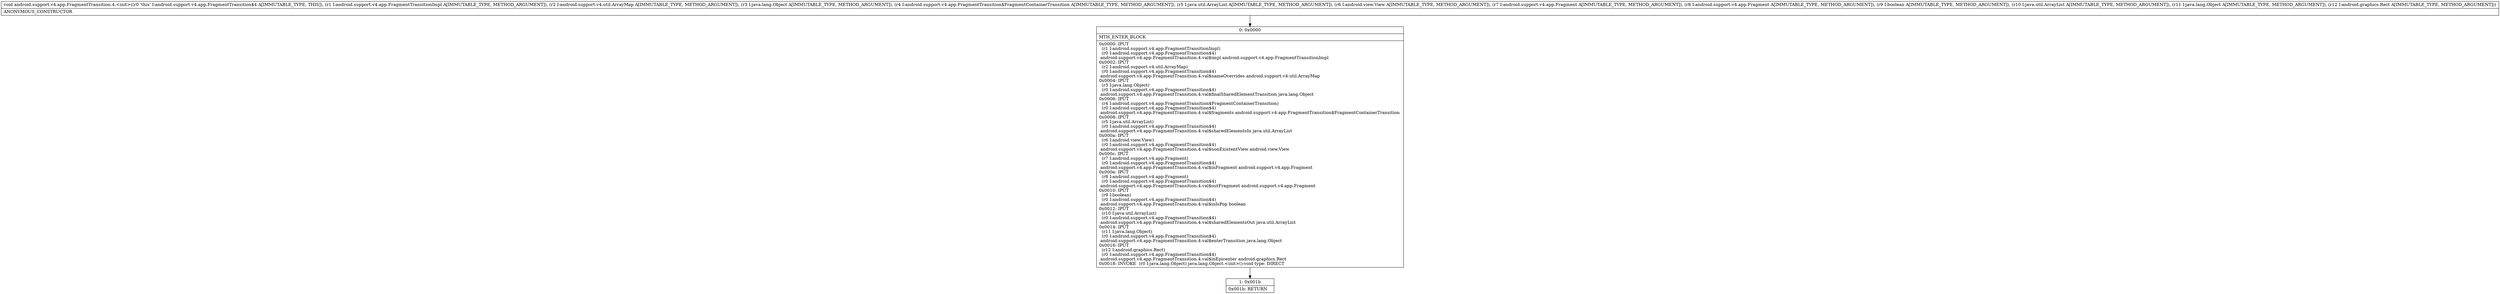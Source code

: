 digraph "CFG forandroid.support.v4.app.FragmentTransition.4.\<init\>(Landroid\/support\/v4\/app\/FragmentTransitionImpl;Landroid\/support\/v4\/util\/ArrayMap;Ljava\/lang\/Object;Landroid\/support\/v4\/app\/FragmentTransition$FragmentContainerTransition;Ljava\/util\/ArrayList;Landroid\/view\/View;Landroid\/support\/v4\/app\/Fragment;Landroid\/support\/v4\/app\/Fragment;ZLjava\/util\/ArrayList;Ljava\/lang\/Object;Landroid\/graphics\/Rect;)V" {
Node_0 [shape=record,label="{0\:\ 0x0000|MTH_ENTER_BLOCK\l|0x0000: IPUT  \l  (r1 I:android.support.v4.app.FragmentTransitionImpl)\l  (r0 I:android.support.v4.app.FragmentTransition$4)\l android.support.v4.app.FragmentTransition.4.val$impl android.support.v4.app.FragmentTransitionImpl \l0x0002: IPUT  \l  (r2 I:android.support.v4.util.ArrayMap)\l  (r0 I:android.support.v4.app.FragmentTransition$4)\l android.support.v4.app.FragmentTransition.4.val$nameOverrides android.support.v4.util.ArrayMap \l0x0004: IPUT  \l  (r3 I:java.lang.Object)\l  (r0 I:android.support.v4.app.FragmentTransition$4)\l android.support.v4.app.FragmentTransition.4.val$finalSharedElementTransition java.lang.Object \l0x0006: IPUT  \l  (r4 I:android.support.v4.app.FragmentTransition$FragmentContainerTransition)\l  (r0 I:android.support.v4.app.FragmentTransition$4)\l android.support.v4.app.FragmentTransition.4.val$fragments android.support.v4.app.FragmentTransition$FragmentContainerTransition \l0x0008: IPUT  \l  (r5 I:java.util.ArrayList)\l  (r0 I:android.support.v4.app.FragmentTransition$4)\l android.support.v4.app.FragmentTransition.4.val$sharedElementsIn java.util.ArrayList \l0x000a: IPUT  \l  (r6 I:android.view.View)\l  (r0 I:android.support.v4.app.FragmentTransition$4)\l android.support.v4.app.FragmentTransition.4.val$nonExistentView android.view.View \l0x000c: IPUT  \l  (r7 I:android.support.v4.app.Fragment)\l  (r0 I:android.support.v4.app.FragmentTransition$4)\l android.support.v4.app.FragmentTransition.4.val$inFragment android.support.v4.app.Fragment \l0x000e: IPUT  \l  (r8 I:android.support.v4.app.Fragment)\l  (r0 I:android.support.v4.app.FragmentTransition$4)\l android.support.v4.app.FragmentTransition.4.val$outFragment android.support.v4.app.Fragment \l0x0010: IPUT  \l  (r9 I:boolean)\l  (r0 I:android.support.v4.app.FragmentTransition$4)\l android.support.v4.app.FragmentTransition.4.val$inIsPop boolean \l0x0012: IPUT  \l  (r10 I:java.util.ArrayList)\l  (r0 I:android.support.v4.app.FragmentTransition$4)\l android.support.v4.app.FragmentTransition.4.val$sharedElementsOut java.util.ArrayList \l0x0014: IPUT  \l  (r11 I:java.lang.Object)\l  (r0 I:android.support.v4.app.FragmentTransition$4)\l android.support.v4.app.FragmentTransition.4.val$enterTransition java.lang.Object \l0x0016: IPUT  \l  (r12 I:android.graphics.Rect)\l  (r0 I:android.support.v4.app.FragmentTransition$4)\l android.support.v4.app.FragmentTransition.4.val$inEpicenter android.graphics.Rect \l0x0018: INVOKE  (r0 I:java.lang.Object) java.lang.Object.\<init\>():void type: DIRECT \l}"];
Node_1 [shape=record,label="{1\:\ 0x001b|0x001b: RETURN   \l}"];
MethodNode[shape=record,label="{void android.support.v4.app.FragmentTransition.4.\<init\>((r0 'this' I:android.support.v4.app.FragmentTransition$4 A[IMMUTABLE_TYPE, THIS]), (r1 I:android.support.v4.app.FragmentTransitionImpl A[IMMUTABLE_TYPE, METHOD_ARGUMENT]), (r2 I:android.support.v4.util.ArrayMap A[IMMUTABLE_TYPE, METHOD_ARGUMENT]), (r3 I:java.lang.Object A[IMMUTABLE_TYPE, METHOD_ARGUMENT]), (r4 I:android.support.v4.app.FragmentTransition$FragmentContainerTransition A[IMMUTABLE_TYPE, METHOD_ARGUMENT]), (r5 I:java.util.ArrayList A[IMMUTABLE_TYPE, METHOD_ARGUMENT]), (r6 I:android.view.View A[IMMUTABLE_TYPE, METHOD_ARGUMENT]), (r7 I:android.support.v4.app.Fragment A[IMMUTABLE_TYPE, METHOD_ARGUMENT]), (r8 I:android.support.v4.app.Fragment A[IMMUTABLE_TYPE, METHOD_ARGUMENT]), (r9 I:boolean A[IMMUTABLE_TYPE, METHOD_ARGUMENT]), (r10 I:java.util.ArrayList A[IMMUTABLE_TYPE, METHOD_ARGUMENT]), (r11 I:java.lang.Object A[IMMUTABLE_TYPE, METHOD_ARGUMENT]), (r12 I:android.graphics.Rect A[IMMUTABLE_TYPE, METHOD_ARGUMENT]))  | ANONYMOUS_CONSTRUCTOR\l}"];
MethodNode -> Node_0;
Node_0 -> Node_1;
}

